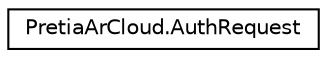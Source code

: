 digraph "Graphical Class Hierarchy"
{
 // LATEX_PDF_SIZE
  edge [fontname="Helvetica",fontsize="10",labelfontname="Helvetica",labelfontsize="10"];
  node [fontname="Helvetica",fontsize="10",shape=record];
  rankdir="LR";
  Node0 [label="PretiaArCloud.AuthRequest",height=0.2,width=0.4,color="black", fillcolor="white", style="filled",URL="$classPretiaArCloud_1_1AuthRequest.html",tooltip=" "];
}
